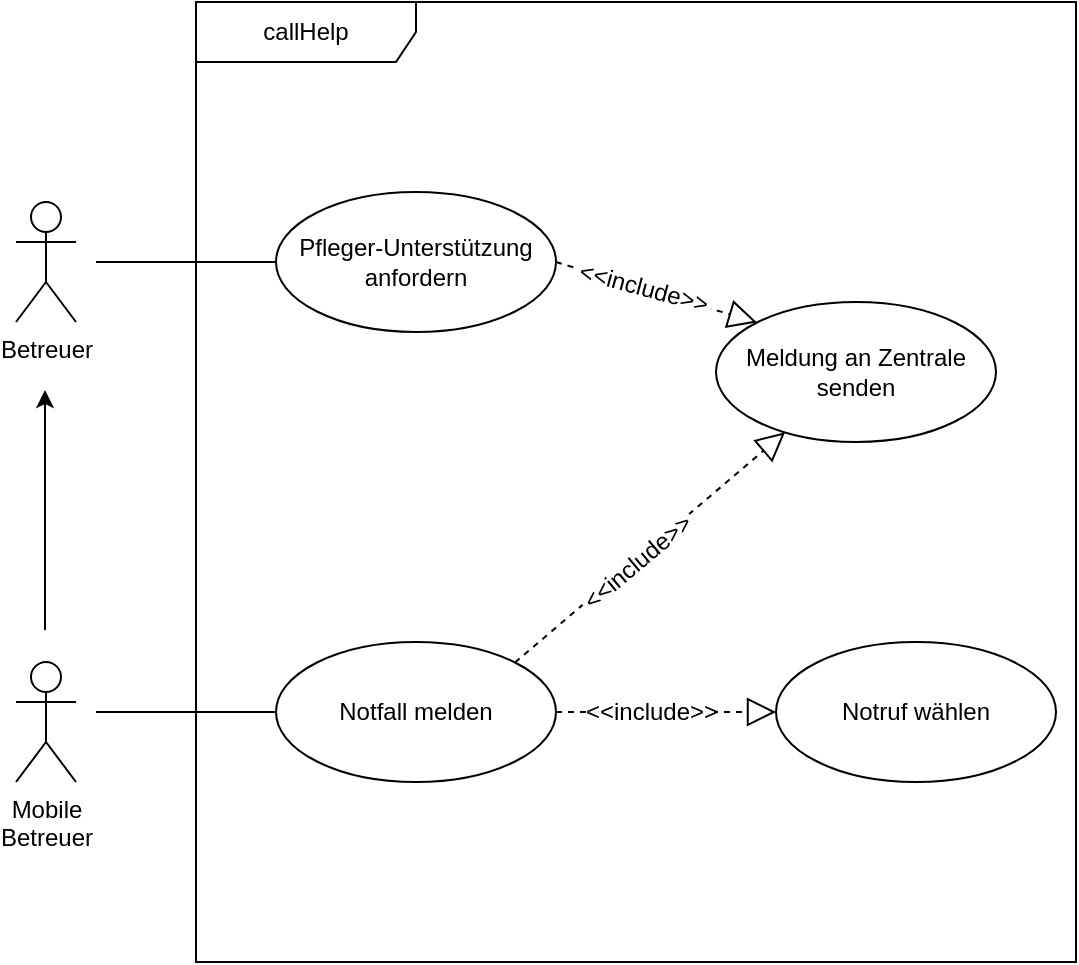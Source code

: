<mxfile version="12.9.3" type="device"><diagram id="22cgg3rkjnwq21yegd4L" name="Page-1"><mxGraphModel dx="1422" dy="822" grid="1" gridSize="10" guides="1" tooltips="1" connect="1" arrows="1" fold="1" page="1" pageScale="1" pageWidth="827" pageHeight="1169" math="0" shadow="0"><root><mxCell id="0"/><mxCell id="1" parent="0"/><mxCell id="jv3e0t-ELKY2GZ5vULHC-1" value="callHelp" style="shape=umlFrame;whiteSpace=wrap;html=1;width=110;height=30;" parent="1" vertex="1"><mxGeometry x="170" y="130" width="440" height="480" as="geometry"/></mxCell><mxCell id="jv3e0t-ELKY2GZ5vULHC-2" value="Betreuer" style="shape=umlActor;verticalLabelPosition=bottom;labelBackgroundColor=#ffffff;verticalAlign=top;html=1;" parent="1" vertex="1"><mxGeometry x="80" y="230" width="30" height="60" as="geometry"/></mxCell><mxCell id="q68oys7ToXyPyAlZo9BT-1" value="Mobile&lt;br&gt;Betreuer" style="shape=umlActor;verticalLabelPosition=bottom;labelBackgroundColor=#ffffff;verticalAlign=top;html=1;" vertex="1" parent="1"><mxGeometry x="80" y="460" width="30" height="60" as="geometry"/></mxCell><mxCell id="q68oys7ToXyPyAlZo9BT-2" value="" style="endArrow=classic;html=1;" edge="1" parent="1"><mxGeometry width="50" height="50" relative="1" as="geometry"><mxPoint x="94.5" y="444" as="sourcePoint"/><mxPoint x="94.5" y="324" as="targetPoint"/></mxGeometry></mxCell><mxCell id="q68oys7ToXyPyAlZo9BT-3" value="Notfall melden" style="ellipse;whiteSpace=wrap;html=1;" vertex="1" parent="1"><mxGeometry x="210" y="450" width="140" height="70" as="geometry"/></mxCell><mxCell id="q68oys7ToXyPyAlZo9BT-4" value="Pfleger-Unterstützung anfordern" style="ellipse;whiteSpace=wrap;html=1;" vertex="1" parent="1"><mxGeometry x="210" y="225" width="140" height="70" as="geometry"/></mxCell><mxCell id="q68oys7ToXyPyAlZo9BT-5" value="Meldung an Zentrale senden" style="ellipse;whiteSpace=wrap;html=1;" vertex="1" parent="1"><mxGeometry x="430" y="280" width="140" height="70" as="geometry"/></mxCell><mxCell id="q68oys7ToXyPyAlZo9BT-6" value="" style="endArrow=block;dashed=1;endFill=0;endSize=12;html=1;exitX=1;exitY=0.5;exitDx=0;exitDy=0;entryX=0;entryY=0;entryDx=0;entryDy=0;" edge="1" parent="1" source="q68oys7ToXyPyAlZo9BT-4" target="q68oys7ToXyPyAlZo9BT-5"><mxGeometry width="160" relative="1" as="geometry"><mxPoint x="500" y="420" as="sourcePoint"/><mxPoint x="660" y="420" as="targetPoint"/></mxGeometry></mxCell><mxCell id="q68oys7ToXyPyAlZo9BT-7" value="" style="endArrow=block;dashed=1;endFill=0;endSize=12;html=1;exitX=1;exitY=0;exitDx=0;exitDy=0;" edge="1" parent="1" source="q68oys7ToXyPyAlZo9BT-3" target="q68oys7ToXyPyAlZo9BT-5"><mxGeometry width="160" relative="1" as="geometry"><mxPoint x="500" y="420" as="sourcePoint"/><mxPoint x="660" y="420" as="targetPoint"/></mxGeometry></mxCell><mxCell id="q68oys7ToXyPyAlZo9BT-8" value="" style="endArrow=none;html=1;exitX=0;exitY=0.5;exitDx=0;exitDy=0;" edge="1" parent="1" source="q68oys7ToXyPyAlZo9BT-4"><mxGeometry width="50" height="50" relative="1" as="geometry"><mxPoint x="560" y="450" as="sourcePoint"/><mxPoint x="120" y="260" as="targetPoint"/></mxGeometry></mxCell><mxCell id="q68oys7ToXyPyAlZo9BT-9" value="" style="endArrow=none;html=1;entryX=0;entryY=0.5;entryDx=0;entryDy=0;" edge="1" parent="1" target="q68oys7ToXyPyAlZo9BT-3"><mxGeometry width="50" height="50" relative="1" as="geometry"><mxPoint x="120" y="485" as="sourcePoint"/><mxPoint x="610" y="400" as="targetPoint"/></mxGeometry></mxCell><mxCell id="q68oys7ToXyPyAlZo9BT-10" value="&amp;lt;&amp;lt;include&amp;gt;&amp;gt;" style="text;html=1;strokeColor=none;fillColor=#ffffff;align=center;verticalAlign=middle;whiteSpace=wrap;rounded=0;rotation=15;" vertex="1" parent="1"><mxGeometry x="359" y="263" width="70" height="20" as="geometry"/></mxCell><mxCell id="q68oys7ToXyPyAlZo9BT-12" value="&amp;lt;&amp;lt;include&amp;gt;&amp;gt;" style="text;html=1;strokeColor=none;fillColor=#ffffff;align=center;verticalAlign=middle;whiteSpace=wrap;rounded=0;rotation=-40;" vertex="1" parent="1"><mxGeometry x="356" y="400" width="70" height="20" as="geometry"/></mxCell><mxCell id="q68oys7ToXyPyAlZo9BT-13" value="Notruf wählen" style="ellipse;whiteSpace=wrap;html=1;fillColor=#ffffff;" vertex="1" parent="1"><mxGeometry x="460" y="450" width="140" height="70" as="geometry"/></mxCell><mxCell id="q68oys7ToXyPyAlZo9BT-14" value="" style="endArrow=block;dashed=1;endFill=0;endSize=12;html=1;exitX=1;exitY=0.5;exitDx=0;exitDy=0;entryX=0;entryY=0.5;entryDx=0;entryDy=0;" edge="1" parent="1" source="q68oys7ToXyPyAlZo9BT-3" target="q68oys7ToXyPyAlZo9BT-13"><mxGeometry width="160" relative="1" as="geometry"><mxPoint x="500" y="420" as="sourcePoint"/><mxPoint x="660" y="420" as="targetPoint"/></mxGeometry></mxCell><mxCell id="q68oys7ToXyPyAlZo9BT-15" value="&lt;font style=&quot;font-size: 12px&quot;&gt;&amp;lt;&amp;lt;include&amp;gt;&amp;gt;&lt;/font&gt;" style="text;html=1;strokeColor=none;fillColor=#ffffff;align=center;verticalAlign=middle;whiteSpace=wrap;rounded=0;rotation=0;" vertex="1" parent="1"><mxGeometry x="367" y="475" width="62" height="20" as="geometry"/></mxCell></root></mxGraphModel></diagram></mxfile>